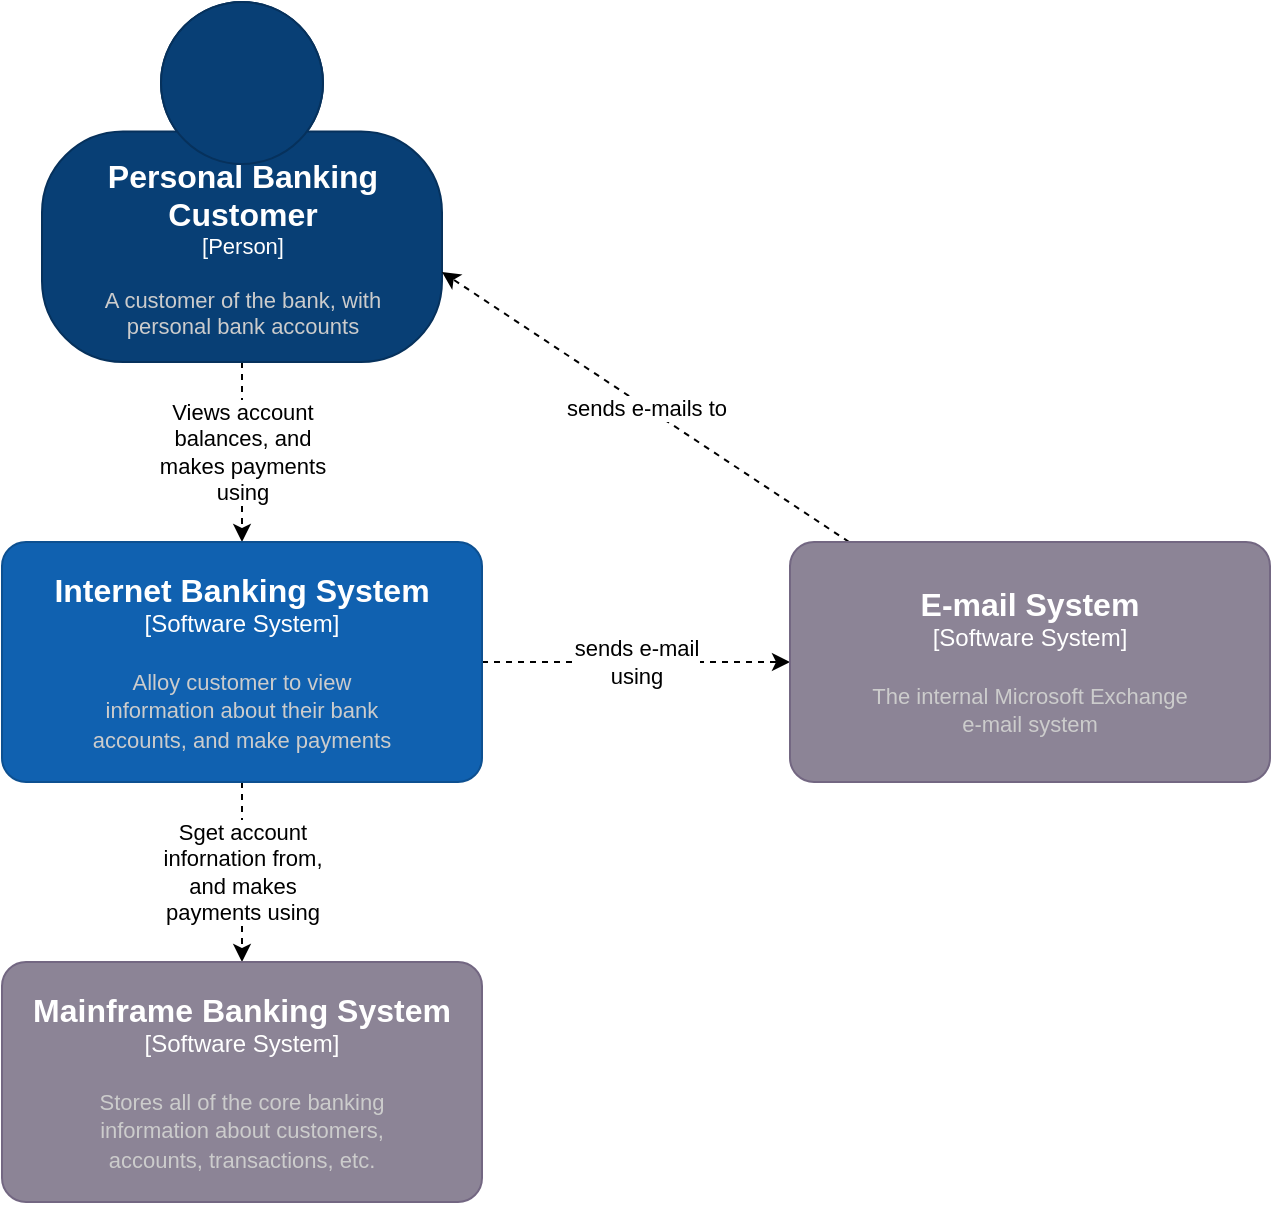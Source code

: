 <mxfile version="19.0.3" type="device" pages="3"><diagram id="JyZWFDxrMAix-E0A7hnb" name="Contexto"><mxGraphModel dx="1038" dy="513" grid="1" gridSize="10" guides="1" tooltips="1" connect="1" arrows="1" fold="1" page="1" pageScale="1" pageWidth="827" pageHeight="1169" math="0" shadow="0"><root><mxCell id="0"/><mxCell id="1" parent="0"/><mxCell id="Lly7szWH_njdXn8LVrku-5" value="Views account&lt;br&gt;balances, and &lt;br&gt;makes payments&lt;br&gt;using" style="rounded=0;orthogonalLoop=1;jettySize=auto;html=1;entryX=0.5;entryY=0;entryDx=0;entryDy=0;entryPerimeter=0;dashed=1;" parent="1" source="Lly7szWH_njdXn8LVrku-1" target="Lly7szWH_njdXn8LVrku-2" edge="1"><mxGeometry relative="1" as="geometry"/></mxCell><object placeholders="1" c4Name="Personal Banking &#10;Customer" c4Type="Person" c4Description="A customer of the bank, with &#10;personal bank accounts" label="&lt;font style=&quot;font-size: 16px&quot;&gt;&lt;b&gt;%c4Name%&lt;/b&gt;&lt;/font&gt;&lt;div&gt;[%c4Type%]&lt;/div&gt;&lt;br&gt;&lt;div&gt;&lt;font style=&quot;font-size: 11px&quot;&gt;&lt;font color=&quot;#cccccc&quot;&gt;%c4Description%&lt;/font&gt;&lt;/div&gt;" id="Lly7szWH_njdXn8LVrku-1"><mxCell style="html=1;fontSize=11;dashed=0;whitespace=wrap;fillColor=#083F75;strokeColor=#06315C;fontColor=#ffffff;shape=mxgraph.c4.person2;align=center;metaEdit=1;points=[[0.5,0,0],[1,0.5,0],[1,0.75,0],[0.75,1,0],[0.5,1,0],[0.25,1,0],[0,0.75,0],[0,0.5,0]];resizable=0;" parent="1" vertex="1"><mxGeometry x="40" y="30" width="200" height="180" as="geometry"/></mxCell></object><mxCell id="Lly7szWH_njdXn8LVrku-6" value="Sget account&lt;br&gt;infornation from,&lt;br&gt;and makes&lt;br&gt;payments using" style="edgeStyle=none;rounded=0;orthogonalLoop=1;jettySize=auto;html=1;dashed=1;" parent="1" source="Lly7szWH_njdXn8LVrku-2" target="Lly7szWH_njdXn8LVrku-4" edge="1"><mxGeometry relative="1" as="geometry"/></mxCell><mxCell id="Lly7szWH_njdXn8LVrku-7" value="sends e-mail&lt;br&gt;using" style="edgeStyle=none;rounded=0;orthogonalLoop=1;jettySize=auto;html=1;entryX=0;entryY=0.5;entryDx=0;entryDy=0;entryPerimeter=0;dashed=1;" parent="1" source="Lly7szWH_njdXn8LVrku-2" target="Lly7szWH_njdXn8LVrku-3" edge="1"><mxGeometry relative="1" as="geometry"/></mxCell><object placeholders="1" c4Name="Internet Banking System" c4Type="Software System" c4Description="Alloy customer to view &#10;information about their bank &#10;accounts, and make payments" label="&lt;font style=&quot;font-size: 16px&quot;&gt;&lt;b&gt;%c4Name%&lt;/b&gt;&lt;/font&gt;&lt;div&gt;[%c4Type%]&lt;/div&gt;&lt;br&gt;&lt;div&gt;&lt;font style=&quot;font-size: 11px&quot;&gt;&lt;font color=&quot;#cccccc&quot;&gt;%c4Description%&lt;/font&gt;&lt;/div&gt;" id="Lly7szWH_njdXn8LVrku-2"><mxCell style="rounded=1;whiteSpace=wrap;html=1;labelBackgroundColor=none;fillColor=#1061B0;fontColor=#ffffff;align=center;arcSize=10;strokeColor=#0D5091;metaEdit=1;resizable=0;points=[[0.25,0,0],[0.5,0,0],[0.75,0,0],[1,0.25,0],[1,0.5,0],[1,0.75,0],[0.75,1,0],[0.5,1,0],[0.25,1,0],[0,0.75,0],[0,0.5,0],[0,0.25,0]];" parent="1" vertex="1"><mxGeometry x="20" y="300" width="240" height="120" as="geometry"/></mxCell></object><mxCell id="Lly7szWH_njdXn8LVrku-8" value="sends e-mails to" style="edgeStyle=none;rounded=0;orthogonalLoop=1;jettySize=auto;html=1;entryX=1;entryY=0.75;entryDx=0;entryDy=0;entryPerimeter=0;dashed=1;" parent="1" source="Lly7szWH_njdXn8LVrku-3" target="Lly7szWH_njdXn8LVrku-1" edge="1"><mxGeometry relative="1" as="geometry"/></mxCell><object placeholders="1" c4Name="E-mail System" c4Type="Software System" c4Description="The internal Microsoft Exchange&#10;e-mail system" label="&lt;font style=&quot;font-size: 16px&quot;&gt;&lt;b&gt;%c4Name%&lt;/b&gt;&lt;/font&gt;&lt;div&gt;[%c4Type%]&lt;/div&gt;&lt;br&gt;&lt;div&gt;&lt;font style=&quot;font-size: 11px&quot;&gt;&lt;font color=&quot;#cccccc&quot;&gt;%c4Description%&lt;/font&gt;&lt;/div&gt;" id="Lly7szWH_njdXn8LVrku-3"><mxCell style="rounded=1;whiteSpace=wrap;html=1;labelBackgroundColor=none;fillColor=#8C8496;fontColor=#ffffff;align=center;arcSize=10;strokeColor=#736782;metaEdit=1;resizable=0;points=[[0.25,0,0],[0.5,0,0],[0.75,0,0],[1,0.25,0],[1,0.5,0],[1,0.75,0],[0.75,1,0],[0.5,1,0],[0.25,1,0],[0,0.75,0],[0,0.5,0],[0,0.25,0]];" parent="1" vertex="1"><mxGeometry x="414" y="300" width="240" height="120" as="geometry"/></mxCell></object><object placeholders="1" c4Name="Mainframe Banking System" c4Type="Software System" c4Description="Stores all of the core banking&#10;information about customers,&#10;accounts, transactions, etc." label="&lt;font style=&quot;font-size: 16px&quot;&gt;&lt;b&gt;%c4Name%&lt;/b&gt;&lt;/font&gt;&lt;div&gt;[%c4Type%]&lt;/div&gt;&lt;br&gt;&lt;div&gt;&lt;font style=&quot;font-size: 11px&quot;&gt;&lt;font color=&quot;#cccccc&quot;&gt;%c4Description%&lt;/font&gt;&lt;/div&gt;" id="Lly7szWH_njdXn8LVrku-4"><mxCell style="rounded=1;whiteSpace=wrap;html=1;labelBackgroundColor=none;fillColor=#8C8496;fontColor=#ffffff;align=center;arcSize=10;strokeColor=#736782;metaEdit=1;resizable=0;points=[[0.25,0,0],[0.5,0,0],[0.75,0,0],[1,0.25,0],[1,0.5,0],[1,0.75,0],[0.75,1,0],[0.5,1,0],[0.25,1,0],[0,0.75,0],[0,0.5,0],[0,0.25,0]];" parent="1" vertex="1"><mxGeometry x="20" y="510" width="240" height="120" as="geometry"/></mxCell></object></root></mxGraphModel></diagram><diagram name="Container" id="4N7w2Iq5egfoUNErWqDy"><mxGraphModel dx="1038" dy="513" grid="1" gridSize="10" guides="1" tooltips="1" connect="1" arrows="1" fold="1" page="1" pageScale="1" pageWidth="827" pageHeight="1169" math="0" shadow="0"><root><mxCell id="flFYouPY7FyC70-EoBjB-0"/><mxCell id="flFYouPY7FyC70-EoBjB-1" parent="flFYouPY7FyC70-EoBjB-0"/><mxCell id="flFYouPY7FyC70-EoBjB-2" value="Views account&lt;br&gt;balances, and &lt;br&gt;makes payments&lt;br&gt;using" style="rounded=0;orthogonalLoop=1;jettySize=auto;html=1;entryX=0.5;entryY=0;entryDx=0;entryDy=0;entryPerimeter=0;dashed=1;exitX=0.5;exitY=1;exitDx=0;exitDy=0;exitPerimeter=0;" parent="flFYouPY7FyC70-EoBjB-1" source="flFYouPY7FyC70-EoBjB-3" target="kwEVaU6hgOtQ6BzrIK9Q-1" edge="1"><mxGeometry relative="1" as="geometry"><mxPoint x="140" y="300" as="targetPoint"/></mxGeometry></mxCell><mxCell id="kwEVaU6hgOtQ6BzrIK9Q-4" style="edgeStyle=none;rounded=0;orthogonalLoop=1;jettySize=auto;html=1;entryX=0.5;entryY=0;entryDx=0;entryDy=0;entryPerimeter=0;dashed=1;" parent="flFYouPY7FyC70-EoBjB-1" source="flFYouPY7FyC70-EoBjB-3" target="kwEVaU6hgOtQ6BzrIK9Q-2" edge="1"><mxGeometry relative="1" as="geometry"/></mxCell><mxCell id="kwEVaU6hgOtQ6BzrIK9Q-5" value="Views account&lt;br&gt;balances, and&lt;br&gt;makes payments&lt;br&gt;using" style="edgeLabel;html=1;align=center;verticalAlign=middle;resizable=0;points=[];" parent="kwEVaU6hgOtQ6BzrIK9Q-4" vertex="1" connectable="0"><mxGeometry x="-0.232" relative="1" as="geometry"><mxPoint as="offset"/></mxGeometry></mxCell><mxCell id="kwEVaU6hgOtQ6BzrIK9Q-6" value="Visits&lt;br&gt;bigbank.com/lib&lt;br&gt;using&lt;br&gt;[HTTPS]" style="edgeStyle=none;rounded=0;orthogonalLoop=1;jettySize=auto;html=1;entryX=0.5;entryY=0;entryDx=0;entryDy=0;entryPerimeter=0;dashed=1;" parent="flFYouPY7FyC70-EoBjB-1" source="flFYouPY7FyC70-EoBjB-3" target="kwEVaU6hgOtQ6BzrIK9Q-0" edge="1"><mxGeometry relative="1" as="geometry"/></mxCell><object placeholders="1" c4Name="Personal Banking &#10;Customer" c4Type="Person" c4Description="A customer of the bank, with &#10;personal bank accounts" label="&lt;font style=&quot;font-size: 16px&quot;&gt;&lt;b&gt;%c4Name%&lt;/b&gt;&lt;/font&gt;&lt;div&gt;[%c4Type%]&lt;/div&gt;&lt;br&gt;&lt;div&gt;&lt;font style=&quot;font-size: 11px&quot;&gt;&lt;font color=&quot;#cccccc&quot;&gt;%c4Description%&lt;/font&gt;&lt;/div&gt;" id="flFYouPY7FyC70-EoBjB-3"><mxCell style="html=1;fontSize=11;dashed=0;whitespace=wrap;fillColor=#083F75;strokeColor=#06315C;fontColor=#ffffff;shape=mxgraph.c4.person2;align=center;metaEdit=1;points=[[0.5,0,0],[1,0.5,0],[1,0.75,0],[0.75,1,0],[0.5,1,0],[0.25,1,0],[0,0.75,0],[0,0.5,0]];resizable=0;" parent="flFYouPY7FyC70-EoBjB-1" vertex="1"><mxGeometry x="520" y="30" width="200" height="180" as="geometry"/></mxCell></object><mxCell id="flFYouPY7FyC70-EoBjB-4" value="Makes API calls to&lt;br&gt;[XML/HTTPS]" style="edgeStyle=none;rounded=0;orthogonalLoop=1;jettySize=auto;html=1;dashed=1;exitX=1;exitY=0.5;exitDx=0;exitDy=0;exitPerimeter=0;" parent="flFYouPY7FyC70-EoBjB-1" source="kwEVaU6hgOtQ6BzrIK9Q-7" target="flFYouPY7FyC70-EoBjB-9" edge="1"><mxGeometry relative="1" as="geometry"><mxPoint x="140" y="420" as="sourcePoint"/></mxGeometry></mxCell><mxCell id="flFYouPY7FyC70-EoBjB-5" value="sends e-mail&lt;br&gt;using&lt;br&gt;[SMTP]" style="edgeStyle=none;rounded=0;orthogonalLoop=1;jettySize=auto;html=1;entryX=0;entryY=0.5;entryDx=0;entryDy=0;entryPerimeter=0;dashed=1;exitX=1;exitY=0.25;exitDx=0;exitDy=0;exitPerimeter=0;" parent="flFYouPY7FyC70-EoBjB-1" source="kwEVaU6hgOtQ6BzrIK9Q-7" target="flFYouPY7FyC70-EoBjB-8" edge="1"><mxGeometry relative="1" as="geometry"><mxPoint x="900" y="520" as="sourcePoint"/></mxGeometry></mxCell><mxCell id="flFYouPY7FyC70-EoBjB-7" value="sends e-mails to" style="edgeStyle=none;rounded=0;orthogonalLoop=1;jettySize=auto;html=1;entryX=1;entryY=0.75;entryDx=0;entryDy=0;entryPerimeter=0;dashed=1;" parent="flFYouPY7FyC70-EoBjB-1" source="flFYouPY7FyC70-EoBjB-8" target="flFYouPY7FyC70-EoBjB-3" edge="1"><mxGeometry relative="1" as="geometry"/></mxCell><object placeholders="1" c4Name="E-mail System" c4Type="Software System" c4Description="The internal Microsoft Exchange&#10;e-mail system" label="&lt;font style=&quot;font-size: 16px&quot;&gt;&lt;b&gt;%c4Name%&lt;/b&gt;&lt;/font&gt;&lt;div&gt;[%c4Type%]&lt;/div&gt;&lt;br&gt;&lt;div&gt;&lt;font style=&quot;font-size: 11px&quot;&gt;&lt;font color=&quot;#cccccc&quot;&gt;%c4Description%&lt;/font&gt;&lt;/div&gt;" id="flFYouPY7FyC70-EoBjB-8"><mxCell style="rounded=1;whiteSpace=wrap;html=1;labelBackgroundColor=none;fillColor=#8C8496;fontColor=#ffffff;align=center;arcSize=10;strokeColor=#736782;metaEdit=1;resizable=0;points=[[0.25,0,0],[0.5,0,0],[0.75,0,0],[1,0.25,0],[1,0.5,0],[1,0.75,0],[0.75,1,0],[0.5,1,0],[0.25,1,0],[0,0.75,0],[0,0.5,0],[0,0.25,0]];" parent="flFYouPY7FyC70-EoBjB-1" vertex="1"><mxGeometry x="940" y="300" width="240" height="120" as="geometry"/></mxCell></object><object placeholders="1" c4Name="Mainframe Banking System" c4Type="Software System" c4Description="Stores all of the core banking&#10;information about customers,&#10;accounts, transactions, etc." label="&lt;font style=&quot;font-size: 16px&quot;&gt;&lt;b&gt;%c4Name%&lt;/b&gt;&lt;/font&gt;&lt;div&gt;[%c4Type%]&lt;/div&gt;&lt;br&gt;&lt;div&gt;&lt;font style=&quot;font-size: 11px&quot;&gt;&lt;font color=&quot;#cccccc&quot;&gt;%c4Description%&lt;/font&gt;&lt;/div&gt;" id="flFYouPY7FyC70-EoBjB-9"><mxCell style="rounded=1;whiteSpace=wrap;html=1;labelBackgroundColor=none;fillColor=#8C8496;fontColor=#ffffff;align=center;arcSize=10;strokeColor=#736782;metaEdit=1;resizable=0;points=[[0.25,0,0],[0.5,0,0],[0.75,0,0],[1,0.25,0],[1,0.5,0],[1,0.75,0],[0.75,1,0],[0.5,1,0],[0.25,1,0],[0,0.75,0],[0,0.5,0],[0,0.25,0]];" parent="flFYouPY7FyC70-EoBjB-1" vertex="1"><mxGeometry x="950" y="525" width="240" height="120" as="geometry"/></mxCell></object><mxCell id="kwEVaU6hgOtQ6BzrIK9Q-3" value="deliver to the&lt;br&gt;customer´s web&lt;br&gt;browser" style="edgeStyle=none;rounded=0;orthogonalLoop=1;jettySize=auto;html=1;entryX=0;entryY=0.5;entryDx=0;entryDy=0;entryPerimeter=0;dashed=1;" parent="flFYouPY7FyC70-EoBjB-1" source="kwEVaU6hgOtQ6BzrIK9Q-0" target="kwEVaU6hgOtQ6BzrIK9Q-1" edge="1"><mxGeometry relative="1" as="geometry"/></mxCell><object placeholders="1" c4Name="Web application" c4Type="Container" c4Technology="Java and Spring MVC" c4Description="Delivers the static content and the&#10;Internet banking single page&#10;application" label="&lt;font style=&quot;font-size: 16px&quot;&gt;&lt;b&gt;%c4Name%&lt;/b&gt;&lt;/font&gt;&lt;div&gt;[%c4Type%: %c4Technology%]&lt;/div&gt;&lt;br&gt;&lt;div&gt;&lt;font style=&quot;font-size: 11px&quot;&gt;&lt;font color=&quot;#E6E6E6&quot;&gt;%c4Description%&lt;/font&gt;&lt;/div&gt;" id="kwEVaU6hgOtQ6BzrIK9Q-0"><mxCell style="rounded=1;whiteSpace=wrap;html=1;fontSize=11;labelBackgroundColor=none;fillColor=#23A2D9;fontColor=#ffffff;align=center;arcSize=10;strokeColor=#0E7DAD;metaEdit=1;resizable=0;points=[[0.25,0,0],[0.5,0,0],[0.75,0,0],[1,0.25,0],[1,0.5,0],[1,0.75,0],[0.75,1,0],[0.5,1,0],[0.25,1,0],[0,0.75,0],[0,0.5,0],[0,0.25,0]];" parent="flFYouPY7FyC70-EoBjB-1" vertex="1"><mxGeometry x="40" y="302" width="240" height="120" as="geometry"/></mxCell></object><mxCell id="kwEVaU6hgOtQ6BzrIK9Q-9" value="&lt;span style=&quot;color: rgb(0, 0, 0); font-family: Helvetica; font-size: 11px; font-style: normal; font-variant-ligatures: normal; font-variant-caps: normal; font-weight: 400; letter-spacing: normal; orphans: 2; text-align: center; text-indent: 0px; text-transform: none; widows: 2; word-spacing: 0px; -webkit-text-stroke-width: 0px; background-color: rgb(255, 255, 255); text-decoration-thickness: initial; text-decoration-style: initial; text-decoration-color: initial; float: none; display: inline !important;&quot;&gt;Makes API calls to&lt;/span&gt;&lt;br style=&quot;color: rgb(0, 0, 0); font-family: Helvetica; font-size: 11px; font-style: normal; font-variant-ligatures: normal; font-variant-caps: normal; font-weight: 400; letter-spacing: normal; orphans: 2; text-align: center; text-indent: 0px; text-transform: none; widows: 2; word-spacing: 0px; -webkit-text-stroke-width: 0px; text-decoration-thickness: initial; text-decoration-style: initial; text-decoration-color: initial;&quot;&gt;&lt;span style=&quot;color: rgb(0, 0, 0); font-family: Helvetica; font-size: 11px; font-style: normal; font-variant-ligatures: normal; font-variant-caps: normal; font-weight: 400; letter-spacing: normal; orphans: 2; text-align: center; text-indent: 0px; text-transform: none; widows: 2; word-spacing: 0px; -webkit-text-stroke-width: 0px; background-color: rgb(255, 255, 255); text-decoration-thickness: initial; text-decoration-style: initial; text-decoration-color: initial; float: none; display: inline !important;&quot;&gt;[JSON/HTTPS]&lt;/span&gt;" style="edgeStyle=none;rounded=0;orthogonalLoop=1;jettySize=auto;html=1;dashed=1;" parent="flFYouPY7FyC70-EoBjB-1" edge="1"><mxGeometry relative="1" as="geometry"><mxPoint x="560" y="418" as="sourcePoint"/><mxPoint x="630" y="523" as="targetPoint"/></mxGeometry></mxCell><object placeholders="1" c4Name="Single-Page Application" c4Type="Container" c4Technology="Angular and Javascript" c4Description="Provides all of the internet banking functionality to customers via their web browser" label="&lt;font style=&quot;font-size: 16px&quot;&gt;&lt;b&gt;%c4Name%&lt;/b&gt;&lt;/font&gt;&lt;div&gt;[%c4Type%: %c4Technology%]&lt;/div&gt;&lt;br&gt;&lt;div&gt;&lt;font style=&quot;font-size: 11px&quot;&gt;&lt;font color=&quot;#E6E6E6&quot;&gt;%c4Description%&lt;/font&gt;&lt;/div&gt;" id="kwEVaU6hgOtQ6BzrIK9Q-1"><mxCell style="rounded=1;whiteSpace=wrap;html=1;fontSize=11;labelBackgroundColor=none;fillColor=#23A2D9;fontColor=#ffffff;align=center;arcSize=10;strokeColor=#0E7DAD;metaEdit=1;resizable=0;points=[[0.25,0,0],[0.5,0,0],[0.75,0,0],[1,0.25,0],[1,0.5,0],[1,0.75,0],[0.75,1,0],[0.5,1,0],[0.25,1,0],[0,0.75,0],[0,0.5,0],[0,0.25,0]];" parent="flFYouPY7FyC70-EoBjB-1" vertex="1"><mxGeometry x="400" y="300" width="240" height="120" as="geometry"/></mxCell></object><mxCell id="kwEVaU6hgOtQ6BzrIK9Q-8" value="Makes API calls to&lt;br&gt;[JSON/HTTPS]" style="edgeStyle=none;rounded=0;orthogonalLoop=1;jettySize=auto;html=1;entryX=0.75;entryY=0;entryDx=0;entryDy=0;entryPerimeter=0;dashed=1;" parent="flFYouPY7FyC70-EoBjB-1" source="kwEVaU6hgOtQ6BzrIK9Q-2" target="kwEVaU6hgOtQ6BzrIK9Q-7" edge="1"><mxGeometry relative="1" as="geometry"/></mxCell><object placeholders="1" c4Name="Mobile App" c4Type="Container" c4Technology="Xamari" c4Description="Provider a limited subset of the&#10;Internet banking functionality to&#10;customers via their mobile device" label="&lt;font style=&quot;font-size: 16px&quot;&gt;&lt;b&gt;%c4Name%&lt;/b&gt;&lt;/font&gt;&lt;div&gt;[%c4Type%: %c4Technology%]&lt;/div&gt;&lt;br&gt;&lt;div&gt;&lt;font style=&quot;font-size: 11px&quot;&gt;&lt;font color=&quot;#E6E6E6&quot;&gt;%c4Description%&lt;/font&gt;&lt;/div&gt;" id="kwEVaU6hgOtQ6BzrIK9Q-2"><mxCell style="rounded=1;whiteSpace=wrap;html=1;fontSize=11;labelBackgroundColor=none;fillColor=#23A2D9;fontColor=#ffffff;align=center;arcSize=10;strokeColor=#0E7DAD;metaEdit=1;resizable=0;points=[[0.25,0,0],[0.5,0,0],[0.75,0,0],[1,0.25,0],[1,0.5,0],[1,0.75,0],[0.75,1,0],[0.5,1,0],[0.25,1,0],[0,0.75,0],[0,0.5,0],[0,0.25,0]];" parent="flFYouPY7FyC70-EoBjB-1" vertex="1"><mxGeometry x="650" y="300" width="240" height="120" as="geometry"/></mxCell></object><mxCell id="kwEVaU6hgOtQ6BzrIK9Q-11" value="Reads from and&lt;br&gt;writes to&lt;br&gt;[JDBC]" style="edgeStyle=none;rounded=0;orthogonalLoop=1;jettySize=auto;html=1;dashed=1;" parent="flFYouPY7FyC70-EoBjB-1" source="kwEVaU6hgOtQ6BzrIK9Q-7" target="kwEVaU6hgOtQ6BzrIK9Q-10" edge="1"><mxGeometry relative="1" as="geometry"/></mxCell><object placeholders="1" c4Name="Api Web" c4Type="Container" c4Technology="Lumen" c4Description="Provider a limited subset of the&#10;Internet banking functionality to&#10;customers via their mobile device" label="&lt;font style=&quot;font-size: 16px&quot;&gt;&lt;b&gt;%c4Name%&lt;/b&gt;&lt;/font&gt;&lt;div&gt;[%c4Type%: %c4Technology%]&lt;/div&gt;&lt;br&gt;&lt;div&gt;&lt;font style=&quot;font-size: 11px&quot;&gt;&lt;font color=&quot;#E6E6E6&quot;&gt;%c4Description%&lt;/font&gt;&lt;/div&gt;" id="kwEVaU6hgOtQ6BzrIK9Q-7"><mxCell style="rounded=1;whiteSpace=wrap;html=1;fontSize=11;labelBackgroundColor=none;fillColor=#23A2D9;fontColor=#ffffff;align=center;arcSize=10;strokeColor=#0E7DAD;metaEdit=1;resizable=0;points=[[0.25,0,0],[0.5,0,0],[0.75,0,0],[1,0.25,0],[1,0.5,0],[1,0.75,0],[0.75,1,0],[0.5,1,0],[0.25,1,0],[0,0.75,0],[0,0.5,0],[0,0.25,0]];" parent="flFYouPY7FyC70-EoBjB-1" vertex="1"><mxGeometry x="550" y="525" width="240" height="120" as="geometry"/></mxCell></object><object placeholders="1" c4Type="Database" c4Container="Container " c4Technology="Oracle Database Scheme" c4Description="Stores user registration information,&#10;hashed authentication credentials,&#10;access logs, etc" label="&lt;font style=&quot;font-size: 16px&quot;&gt;&lt;b&gt;%c4Type%&lt;/font&gt;&lt;div&gt;[%c4Container%:&amp;nbsp;%c4Technology%]&lt;/div&gt;&lt;br&gt;&lt;div&gt;&lt;font style=&quot;font-size: 11px&quot;&gt;&lt;font color=&quot;#E6E6E6&quot;&gt;%c4Description%&lt;/font&gt;&lt;/div&gt;" id="kwEVaU6hgOtQ6BzrIK9Q-10"><mxCell style="shape=cylinder3;size=15;whiteSpace=wrap;html=1;boundedLbl=1;rounded=0;labelBackgroundColor=none;fillColor=#23A2D9;fontSize=12;fontColor=#ffffff;align=center;strokeColor=#0E7DAD;metaEdit=1;points=[[0.5,0,0],[1,0.25,0],[1,0.5,0],[1,0.75,0],[0.5,1,0],[0,0.75,0],[0,0.5,0],[0,0.25,0]];resizable=0;" parent="flFYouPY7FyC70-EoBjB-1" vertex="1"><mxGeometry x="130" y="490" width="240" height="120" as="geometry"/></mxCell></object><object placeholders="1" c4Name="Container name" c4Type="ContainerScopeBoundary" c4Application="Container" label="&lt;font style=&quot;font-size: 16px&quot;&gt;&lt;b&gt;&lt;div style=&quot;text-align: left&quot;&gt;%c4Name%&lt;/div&gt;&lt;/b&gt;&lt;/font&gt;&lt;div style=&quot;text-align: left&quot;&gt;[%c4Application%]&lt;/div&gt;" id="kwEVaU6hgOtQ6BzrIK9Q-12"><mxCell style="rounded=1;fontSize=11;whiteSpace=wrap;html=1;dashed=1;arcSize=20;fillColor=none;strokeColor=#666666;fontColor=#333333;labelBackgroundColor=none;align=left;verticalAlign=bottom;labelBorderColor=none;spacingTop=0;spacing=10;dashPattern=8 4;metaEdit=1;rotatable=0;perimeter=rectanglePerimeter;noLabel=0;labelPadding=0;allowArrows=0;connectable=0;expand=0;recursiveResize=0;editable=1;pointerEvents=0;absoluteArcSize=1;points=[[0.25,0,0],[0.5,0,0],[0.75,0,0],[1,0.25,0],[1,0.5,0],[1,0.75,0],[0.75,1,0],[0.5,1,0],[0.25,1,0],[0,0.75,0],[0,0.5,0],[0,0.25,0]];" parent="flFYouPY7FyC70-EoBjB-1" vertex="1"><mxGeometry x="20" y="280" width="890" height="380" as="geometry"/></mxCell></object></root></mxGraphModel></diagram><diagram name="component" id="RLKnTf-8kSYKtuxfz6md"><mxGraphModel dx="1038" dy="513" grid="1" gridSize="10" guides="1" tooltips="1" connect="1" arrows="1" fold="1" page="1" pageScale="1" pageWidth="827" pageHeight="1169" math="0" shadow="0"><root><mxCell id="A0WPrJ07fWrmC5CpIneN-0"/><mxCell id="A0WPrJ07fWrmC5CpIneN-1" parent="A0WPrJ07fWrmC5CpIneN-0"/><mxCell id="A0WPrJ07fWrmC5CpIneN-7" value="Makes API calls to&lt;br&gt;[XML/HTTPS]" style="edgeStyle=none;rounded=0;orthogonalLoop=1;jettySize=auto;html=1;dashed=1;exitX=1;exitY=0.5;exitDx=0;exitDy=0;exitPerimeter=0;" parent="A0WPrJ07fWrmC5CpIneN-1" target="A0WPrJ07fWrmC5CpIneN-11" edge="1"><mxGeometry relative="1" as="geometry"><mxPoint x="790" y="585" as="sourcePoint"/></mxGeometry></mxCell><mxCell id="A0WPrJ07fWrmC5CpIneN-8" value="sends e-mail&lt;br&gt;using&lt;br&gt;[SMTP]" style="edgeStyle=none;rounded=0;orthogonalLoop=1;jettySize=auto;html=1;entryX=0;entryY=0.5;entryDx=0;entryDy=0;entryPerimeter=0;dashed=1;exitX=1;exitY=0.25;exitDx=0;exitDy=0;exitPerimeter=0;" parent="A0WPrJ07fWrmC5CpIneN-1" target="A0WPrJ07fWrmC5CpIneN-10" edge="1"><mxGeometry relative="1" as="geometry"><mxPoint x="790" y="555" as="sourcePoint"/></mxGeometry></mxCell><object placeholders="1" c4Name="E-mail System" c4Type="Software System" c4Description="The internal Microsoft Exchange&#10;e-mail system" label="&lt;font style=&quot;font-size: 16px&quot;&gt;&lt;b&gt;%c4Name%&lt;/b&gt;&lt;/font&gt;&lt;div&gt;[%c4Type%]&lt;/div&gt;&lt;br&gt;&lt;div&gt;&lt;font style=&quot;font-size: 11px&quot;&gt;&lt;font color=&quot;#cccccc&quot;&gt;%c4Description%&lt;/font&gt;&lt;/div&gt;" id="A0WPrJ07fWrmC5CpIneN-10"><mxCell style="rounded=1;whiteSpace=wrap;html=1;labelBackgroundColor=none;fillColor=#8C8496;fontColor=#ffffff;align=center;arcSize=10;strokeColor=#736782;metaEdit=1;resizable=0;points=[[0.25,0,0],[0.5,0,0],[0.75,0,0],[1,0.25,0],[1,0.5,0],[1,0.75,0],[0.75,1,0],[0.5,1,0],[0.25,1,0],[0,0.75,0],[0,0.5,0],[0,0.25,0]];" parent="A0WPrJ07fWrmC5CpIneN-1" vertex="1"><mxGeometry x="710" y="708" width="240" height="120" as="geometry"/></mxCell></object><object placeholders="1" c4Name="Mainframe Banking System" c4Type="Software System" c4Description="Stores all of the core banking&#10;information about customers,&#10;accounts, transactions, etc." label="&lt;font style=&quot;font-size: 16px&quot;&gt;&lt;b&gt;%c4Name%&lt;/b&gt;&lt;/font&gt;&lt;div&gt;[%c4Type%]&lt;/div&gt;&lt;br&gt;&lt;div&gt;&lt;font style=&quot;font-size: 11px&quot;&gt;&lt;font color=&quot;#cccccc&quot;&gt;%c4Description%&lt;/font&gt;&lt;/div&gt;" id="A0WPrJ07fWrmC5CpIneN-11"><mxCell style="rounded=1;whiteSpace=wrap;html=1;labelBackgroundColor=none;fillColor=#8C8496;fontColor=#ffffff;align=center;arcSize=10;strokeColor=#736782;metaEdit=1;resizable=0;points=[[0.25,0,0],[0.5,0,0],[0.75,0,0],[1,0.25,0],[1,0.5,0],[1,0.75,0],[0.75,1,0],[0.5,1,0],[0.25,1,0],[0,0.75,0],[0,0.5,0],[0,0.25,0]];" parent="A0WPrJ07fWrmC5CpIneN-1" vertex="1"><mxGeometry x="410" y="710" width="240" height="120" as="geometry"/></mxCell></object><mxCell id="A0WPrJ07fWrmC5CpIneN-12" value="deliver to the&lt;br&gt;customer´s web&lt;br&gt;browser" style="edgeStyle=none;rounded=0;orthogonalLoop=1;jettySize=auto;html=1;dashed=1;" parent="A0WPrJ07fWrmC5CpIneN-1" source="A0WPrJ07fWrmC5CpIneN-13" target="xt4dyr1wS8S2TtbGBBne-0" edge="1"><mxGeometry relative="1" as="geometry"><mxPoint x="400" y="360" as="targetPoint"/></mxGeometry></mxCell><object placeholders="1" c4Name="Web application" c4Type="Container" c4Technology="Java and Spring MVC" c4Description="Delivers the static content and the&#10;Internet banking single page&#10;application" label="&lt;font style=&quot;font-size: 16px&quot;&gt;&lt;b&gt;%c4Name%&lt;/b&gt;&lt;/font&gt;&lt;div&gt;[%c4Type%: %c4Technology%]&lt;/div&gt;&lt;br&gt;&lt;div&gt;&lt;font style=&quot;font-size: 11px&quot;&gt;&lt;font color=&quot;#E6E6E6&quot;&gt;%c4Description%&lt;/font&gt;&lt;/div&gt;" id="A0WPrJ07fWrmC5CpIneN-13"><mxCell style="rounded=1;whiteSpace=wrap;html=1;fontSize=11;labelBackgroundColor=none;fillColor=#23A2D9;fontColor=#ffffff;align=center;arcSize=10;strokeColor=#0E7DAD;metaEdit=1;resizable=0;points=[[0.25,0,0],[0.5,0,0],[0.75,0,0],[1,0.25,0],[1,0.5,0],[1,0.75,0],[0.75,1,0],[0.5,1,0],[0.25,1,0],[0,0.75,0],[0,0.5,0],[0,0.25,0]];" parent="A0WPrJ07fWrmC5CpIneN-1" vertex="1"><mxGeometry x="30" y="100" width="240" height="120" as="geometry"/></mxCell></object><object placeholders="1" c4Name="Mobile App" c4Type="Container" c4Technology="Xamari" c4Description="Provider a limited subset of the&#10;Internet banking functionality to&#10;customers via their mobile device" label="&lt;font style=&quot;font-size: 16px&quot;&gt;&lt;b&gt;%c4Name%&lt;/b&gt;&lt;/font&gt;&lt;div&gt;[%c4Type%: %c4Technology%]&lt;/div&gt;&lt;br&gt;&lt;div&gt;&lt;font style=&quot;font-size: 11px&quot;&gt;&lt;font color=&quot;#E6E6E6&quot;&gt;%c4Description%&lt;/font&gt;&lt;/div&gt;" id="A0WPrJ07fWrmC5CpIneN-17"><mxCell style="rounded=1;whiteSpace=wrap;html=1;fontSize=11;labelBackgroundColor=none;fillColor=#23A2D9;fontColor=#ffffff;align=center;arcSize=10;strokeColor=#0E7DAD;metaEdit=1;resizable=0;points=[[0.25,0,0],[0.5,0,0],[0.75,0,0],[1,0.25,0],[1,0.5,0],[1,0.75,0],[0.75,1,0],[0.5,1,0],[0.25,1,0],[0,0.75,0],[0,0.5,0],[0,0.25,0]];" parent="A0WPrJ07fWrmC5CpIneN-1" vertex="1"><mxGeometry x="630" y="100" width="240" height="120" as="geometry"/></mxCell></object><mxCell id="A0WPrJ07fWrmC5CpIneN-18" value="Reads from and&lt;br&gt;writes to&lt;br&gt;[JDBC]" style="edgeStyle=none;rounded=0;orthogonalLoop=1;jettySize=auto;html=1;dashed=1;" parent="A0WPrJ07fWrmC5CpIneN-1" target="A0WPrJ07fWrmC5CpIneN-20" edge="1"><mxGeometry relative="1" as="geometry"><mxPoint x="550" y="632.234" as="sourcePoint"/></mxGeometry></mxCell><object placeholders="1" c4Type="Database" c4Container="Container " c4Technology="Oracle Database Scheme" c4Description="Stores user registration information,&#10;hashed authentication credentials,&#10;access logs, etc" label="&lt;font style=&quot;font-size: 16px&quot;&gt;&lt;b&gt;%c4Type%&lt;/font&gt;&lt;div&gt;[%c4Container%:&amp;nbsp;%c4Technology%]&lt;/div&gt;&lt;br&gt;&lt;div&gt;&lt;font style=&quot;font-size: 11px&quot;&gt;&lt;font color=&quot;#E6E6E6&quot;&gt;%c4Description%&lt;/font&gt;&lt;/div&gt;" id="A0WPrJ07fWrmC5CpIneN-20"><mxCell style="shape=cylinder3;size=15;whiteSpace=wrap;html=1;boundedLbl=1;rounded=0;labelBackgroundColor=none;fillColor=#23A2D9;fontSize=12;fontColor=#ffffff;align=center;strokeColor=#0E7DAD;metaEdit=1;points=[[0.5,0,0],[1,0.25,0],[1,0.5,0],[1,0.75,0],[0.5,1,0],[0,0.75,0],[0,0.5,0],[0,0.25,0]];resizable=0;" parent="A0WPrJ07fWrmC5CpIneN-1" vertex="1"><mxGeometry x="80" y="710" width="240" height="120" as="geometry"/></mxCell></object><object placeholders="1" c4Name="Container name" c4Type="ContainerScopeBoundary" c4Application="Container" label="&lt;font style=&quot;font-size: 16px&quot;&gt;&lt;b&gt;&lt;div style=&quot;text-align: left&quot;&gt;%c4Name%&lt;/div&gt;&lt;/b&gt;&lt;/font&gt;&lt;div style=&quot;text-align: left&quot;&gt;[%c4Application%]&lt;/div&gt;" id="A0WPrJ07fWrmC5CpIneN-21"><mxCell style="rounded=1;fontSize=11;whiteSpace=wrap;html=1;dashed=1;arcSize=20;fillColor=none;strokeColor=#666666;fontColor=#333333;labelBackgroundColor=none;align=left;verticalAlign=bottom;labelBorderColor=none;spacingTop=0;spacing=10;dashPattern=8 4;metaEdit=1;rotatable=0;perimeter=rectanglePerimeter;noLabel=0;labelPadding=0;allowArrows=0;connectable=0;expand=0;recursiveResize=0;editable=1;pointerEvents=0;absoluteArcSize=1;points=[[0.25,0,0],[0.5,0,0],[0.75,0,0],[1,0.25,0],[1,0.5,0],[1,0.75,0],[0.75,1,0],[0.5,1,0],[0.25,1,0],[0,0.75,0],[0,0.5,0],[0,0.25,0]];" parent="A0WPrJ07fWrmC5CpIneN-1" vertex="1"><mxGeometry x="20" y="280" width="890" height="380" as="geometry"/></mxCell></object><object placeholders="1" c4Name="Single-Page Application" c4Type="Container" c4Technology="Angular and Javascript" c4Description="Provides all of the internet banking functionality to customers via their web browser" label="&lt;font style=&quot;font-size: 16px&quot;&gt;&lt;b&gt;%c4Name%&lt;/b&gt;&lt;/font&gt;&lt;div&gt;[%c4Type%: %c4Technology%]&lt;/div&gt;&lt;br&gt;&lt;div&gt;&lt;font style=&quot;font-size: 11px&quot;&gt;&lt;font color=&quot;#E6E6E6&quot;&gt;%c4Description%&lt;/font&gt;&lt;/div&gt;" id="xt4dyr1wS8S2TtbGBBne-0"><mxCell style="rounded=1;whiteSpace=wrap;html=1;fontSize=11;labelBackgroundColor=none;fillColor=#23A2D9;fontColor=#ffffff;align=center;arcSize=10;strokeColor=#0E7DAD;metaEdit=1;resizable=0;points=[[0.25,0,0],[0.5,0,0],[0.75,0,0],[1,0.25,0],[1,0.5,0],[1,0.75,0],[0.75,1,0],[0.5,1,0],[0.25,1,0],[0,0.75,0],[0,0.5,0],[0,0.25,0]];" parent="A0WPrJ07fWrmC5CpIneN-1" vertex="1"><mxGeometry x="370" y="100" width="240" height="120" as="geometry"/></mxCell></object><mxCell id="xt4dyr1wS8S2TtbGBBne-4" value="use" style="edgeStyle=none;rounded=0;orthogonalLoop=1;jettySize=auto;html=1;dashed=1;" parent="A0WPrJ07fWrmC5CpIneN-1" source="xt4dyr1wS8S2TtbGBBne-1" target="xt4dyr1wS8S2TtbGBBne-3" edge="1"><mxGeometry relative="1" as="geometry"/></mxCell><object placeholders="1" c4Name="Sing in Controller" c4Type="Component" c4Technology="Spring MVC Rest Controller" c4Description="Provides functionality related to&#10;singing in changing passwords, etc" label="&lt;font style=&quot;font-size: 16px&quot;&gt;&lt;b&gt;%c4Name%&lt;/b&gt;&lt;/font&gt;&lt;div&gt;[%c4Type%: %c4Technology%]&lt;/div&gt;&lt;br&gt;&lt;div&gt;&lt;font style=&quot;font-size: 11px&quot;&gt;%c4Description%&lt;/font&gt;&lt;/div&gt;" id="xt4dyr1wS8S2TtbGBBne-1"><mxCell style="rounded=1;whiteSpace=wrap;html=1;labelBackgroundColor=none;fillColor=#63BEF2;fontColor=#ffffff;align=center;arcSize=6;strokeColor=#2086C9;metaEdit=1;resizable=0;points=[[0.25,0,0],[0.5,0,0],[0.75,0,0],[1,0.25,0],[1,0.5,0],[1,0.75,0],[0.75,1,0],[0.5,1,0],[0.25,1,0],[0,0.75,0],[0,0.5,0],[0,0.25,0]];" parent="A0WPrJ07fWrmC5CpIneN-1" vertex="1"><mxGeometry x="40" y="300" width="240" height="120" as="geometry"/></mxCell></object><object placeholders="1" c4Name="Security Component" c4Type="Component" c4Technology="Spring Bean" c4Description="Provides functionality related to&#10;singing in changing passwords, etc" label="&lt;font style=&quot;font-size: 16px&quot;&gt;&lt;b&gt;%c4Name%&lt;/b&gt;&lt;/font&gt;&lt;div&gt;[%c4Type%: %c4Technology%]&lt;/div&gt;&lt;br&gt;&lt;div&gt;&lt;font style=&quot;font-size: 11px&quot;&gt;%c4Description%&lt;/font&gt;&lt;/div&gt;" id="xt4dyr1wS8S2TtbGBBne-3"><mxCell style="rounded=1;whiteSpace=wrap;html=1;labelBackgroundColor=none;fillColor=#dae8fc;align=center;arcSize=6;strokeColor=#6c8ebf;metaEdit=1;resizable=0;points=[[0.25,0,0],[0.5,0,0],[0.75,0,0],[1,0.25,0],[1,0.5,0],[1,0.75,0],[0.75,1,0],[0.5,1,0],[0.25,1,0],[0,0.75,0],[0,0.5,0],[0,0.25,0]];" parent="A0WPrJ07fWrmC5CpIneN-1" vertex="1"><mxGeometry x="40" y="470" width="240" height="120" as="geometry"/></mxCell></object><mxCell id="xt4dyr1wS8S2TtbGBBne-7" value="uses" style="edgeStyle=none;rounded=0;orthogonalLoop=1;jettySize=auto;html=1;entryX=0.5;entryY=0;entryDx=0;entryDy=0;entryPerimeter=0;dashed=1;" parent="A0WPrJ07fWrmC5CpIneN-1" source="xt4dyr1wS8S2TtbGBBne-5" target="xt4dyr1wS8S2TtbGBBne-6" edge="1"><mxGeometry relative="1" as="geometry"/></mxCell><mxCell id="xt4dyr1wS8S2TtbGBBne-8" value="Uses" style="edgeStyle=none;rounded=0;orthogonalLoop=1;jettySize=auto;html=1;dashed=1;" parent="A0WPrJ07fWrmC5CpIneN-1" source="xt4dyr1wS8S2TtbGBBne-5" target="xt4dyr1wS8S2TtbGBBne-3" edge="1"><mxGeometry relative="1" as="geometry"/></mxCell><object placeholders="1" c4Name="Reset Password Controller" c4Type="Component" c4Technology="Spring MVC Rest Controller" c4Description="Allows user to reset their password&#10;with a single URL" label="&lt;font style=&quot;font-size: 16px&quot;&gt;&lt;b&gt;%c4Name%&lt;/b&gt;&lt;/font&gt;&lt;div&gt;[%c4Type%: %c4Technology%]&lt;/div&gt;&lt;br&gt;&lt;div&gt;&lt;font style=&quot;font-size: 11px&quot;&gt;%c4Description%&lt;/font&gt;&lt;/div&gt;" id="xt4dyr1wS8S2TtbGBBne-5"><mxCell style="rounded=1;whiteSpace=wrap;html=1;labelBackgroundColor=none;fillColor=#63BEF2;fontColor=#ffffff;align=center;arcSize=6;strokeColor=#2086C9;metaEdit=1;resizable=0;points=[[0.25,0,0],[0.5,0,0],[0.75,0,0],[1,0.25,0],[1,0.5,0],[1,0.75,0],[0.75,1,0],[0.5,1,0],[0.25,1,0],[0,0.75,0],[0,0.5,0],[0,0.25,0]];" parent="A0WPrJ07fWrmC5CpIneN-1" vertex="1"><mxGeometry x="345" y="300" width="240" height="120" as="geometry"/></mxCell></object><object placeholders="1" c4Name="E-mail Component" c4Type="Component" c4Technology="Spring Bean" c4Description="Sends e-mails to users" label="&lt;font style=&quot;font-size: 16px&quot;&gt;&lt;b&gt;%c4Name%&lt;/b&gt;&lt;/font&gt;&lt;div&gt;[%c4Type%: %c4Technology%]&lt;/div&gt;&lt;br&gt;&lt;div&gt;&lt;font style=&quot;font-size: 11px&quot;&gt;%c4Description%&lt;/font&gt;&lt;/div&gt;" id="xt4dyr1wS8S2TtbGBBne-6"><mxCell style="rounded=1;whiteSpace=wrap;html=1;labelBackgroundColor=none;fillColor=#63BEF2;fontColor=#ffffff;align=center;arcSize=6;strokeColor=#2086C9;metaEdit=1;resizable=0;points=[[0.25,0,0],[0.5,0,0],[0.75,0,0],[1,0.25,0],[1,0.5,0],[1,0.75,0],[0.75,1,0],[0.5,1,0],[0.25,1,0],[0,0.75,0],[0,0.5,0],[0,0.25,0]];" parent="A0WPrJ07fWrmC5CpIneN-1" vertex="1"><mxGeometry x="345" y="470" width="240" height="120" as="geometry"/></mxCell></object><object placeholders="1" c4Name="Reset Password Controller" c4Type="Component" c4Technology="Spring MVC Rest Controller" c4Description="Allows user to reset their password&#10;with a single URL" label="&lt;font style=&quot;font-size: 16px&quot;&gt;&lt;b&gt;%c4Name%&lt;/b&gt;&lt;/font&gt;&lt;div&gt;[%c4Type%: %c4Technology%]&lt;/div&gt;&lt;br&gt;&lt;div&gt;&lt;font style=&quot;font-size: 11px&quot;&gt;%c4Description%&lt;/font&gt;&lt;/div&gt;" id="xt4dyr1wS8S2TtbGBBne-9"><mxCell style="rounded=1;whiteSpace=wrap;html=1;labelBackgroundColor=none;fillColor=#63BEF2;fontColor=#ffffff;align=center;arcSize=6;strokeColor=#2086C9;metaEdit=1;resizable=0;points=[[0.25,0,0],[0.5,0,0],[0.75,0,0],[1,0.25,0],[1,0.5,0],[1,0.75,0],[0.75,1,0],[0.5,1,0],[0.25,1,0],[0,0.75,0],[0,0.5,0],[0,0.25,0]];" parent="A0WPrJ07fWrmC5CpIneN-1" vertex="1"><mxGeometry x="650" y="300" width="240" height="120" as="geometry"/></mxCell></object><mxCell id="xt4dyr1wS8S2TtbGBBne-11" value="" style="edgeStyle=none;rounded=0;orthogonalLoop=1;jettySize=auto;html=1;dashed=1;" parent="A0WPrJ07fWrmC5CpIneN-1" source="xt4dyr1wS8S2TtbGBBne-10" target="xt4dyr1wS8S2TtbGBBne-9" edge="1"><mxGeometry relative="1" as="geometry"/></mxCell><object placeholders="1" c4Name="Reset Password Controller" c4Type="Component" c4Technology="Spring MVC Rest Controller" c4Description="Allows user to reset their password&#10;with a single URL" label="&lt;font style=&quot;font-size: 16px&quot;&gt;&lt;b&gt;%c4Name%&lt;/b&gt;&lt;/font&gt;&lt;div&gt;[%c4Type%: %c4Technology%]&lt;/div&gt;&lt;br&gt;&lt;div&gt;&lt;font style=&quot;font-size: 11px&quot;&gt;%c4Description%&lt;/font&gt;&lt;/div&gt;" id="xt4dyr1wS8S2TtbGBBne-10"><mxCell style="rounded=1;whiteSpace=wrap;html=1;labelBackgroundColor=none;fillColor=#63BEF2;fontColor=#ffffff;align=center;arcSize=6;strokeColor=#2086C9;metaEdit=1;resizable=0;points=[[0.25,0,0],[0.5,0,0],[0.75,0,0],[1,0.25,0],[1,0.5,0],[1,0.75,0],[0.75,1,0],[0.5,1,0],[0.25,1,0],[0,0.75,0],[0,0.5,0],[0,0.25,0]];" parent="A0WPrJ07fWrmC5CpIneN-1" vertex="1"><mxGeometry x="620" y="470" width="240" height="120" as="geometry"/></mxCell></object></root></mxGraphModel></diagram></mxfile>
